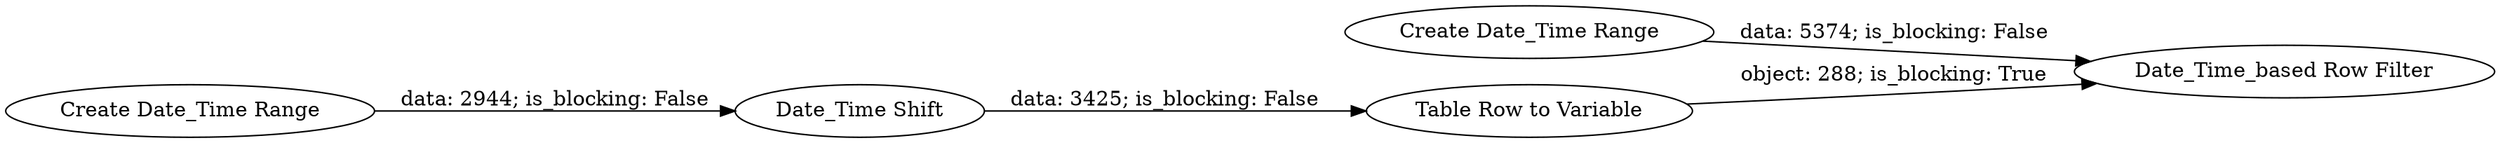 digraph {
	"1460925455315623374_258" [label="Create Date_Time Range"]
	"1460925455315623374_261" [label="Date_Time_based Row Filter"]
	"1460925455315623374_262" [label="Table Row to Variable"]
	"1460925455315623374_260" [label="Date_Time Shift"]
	"1460925455315623374_259" [label="Create Date_Time Range"]
	"1460925455315623374_259" -> "1460925455315623374_260" [label="data: 2944; is_blocking: False"]
	"1460925455315623374_260" -> "1460925455315623374_262" [label="data: 3425; is_blocking: False"]
	"1460925455315623374_262" -> "1460925455315623374_261" [label="object: 288; is_blocking: True"]
	"1460925455315623374_258" -> "1460925455315623374_261" [label="data: 5374; is_blocking: False"]
	rankdir=LR
}
